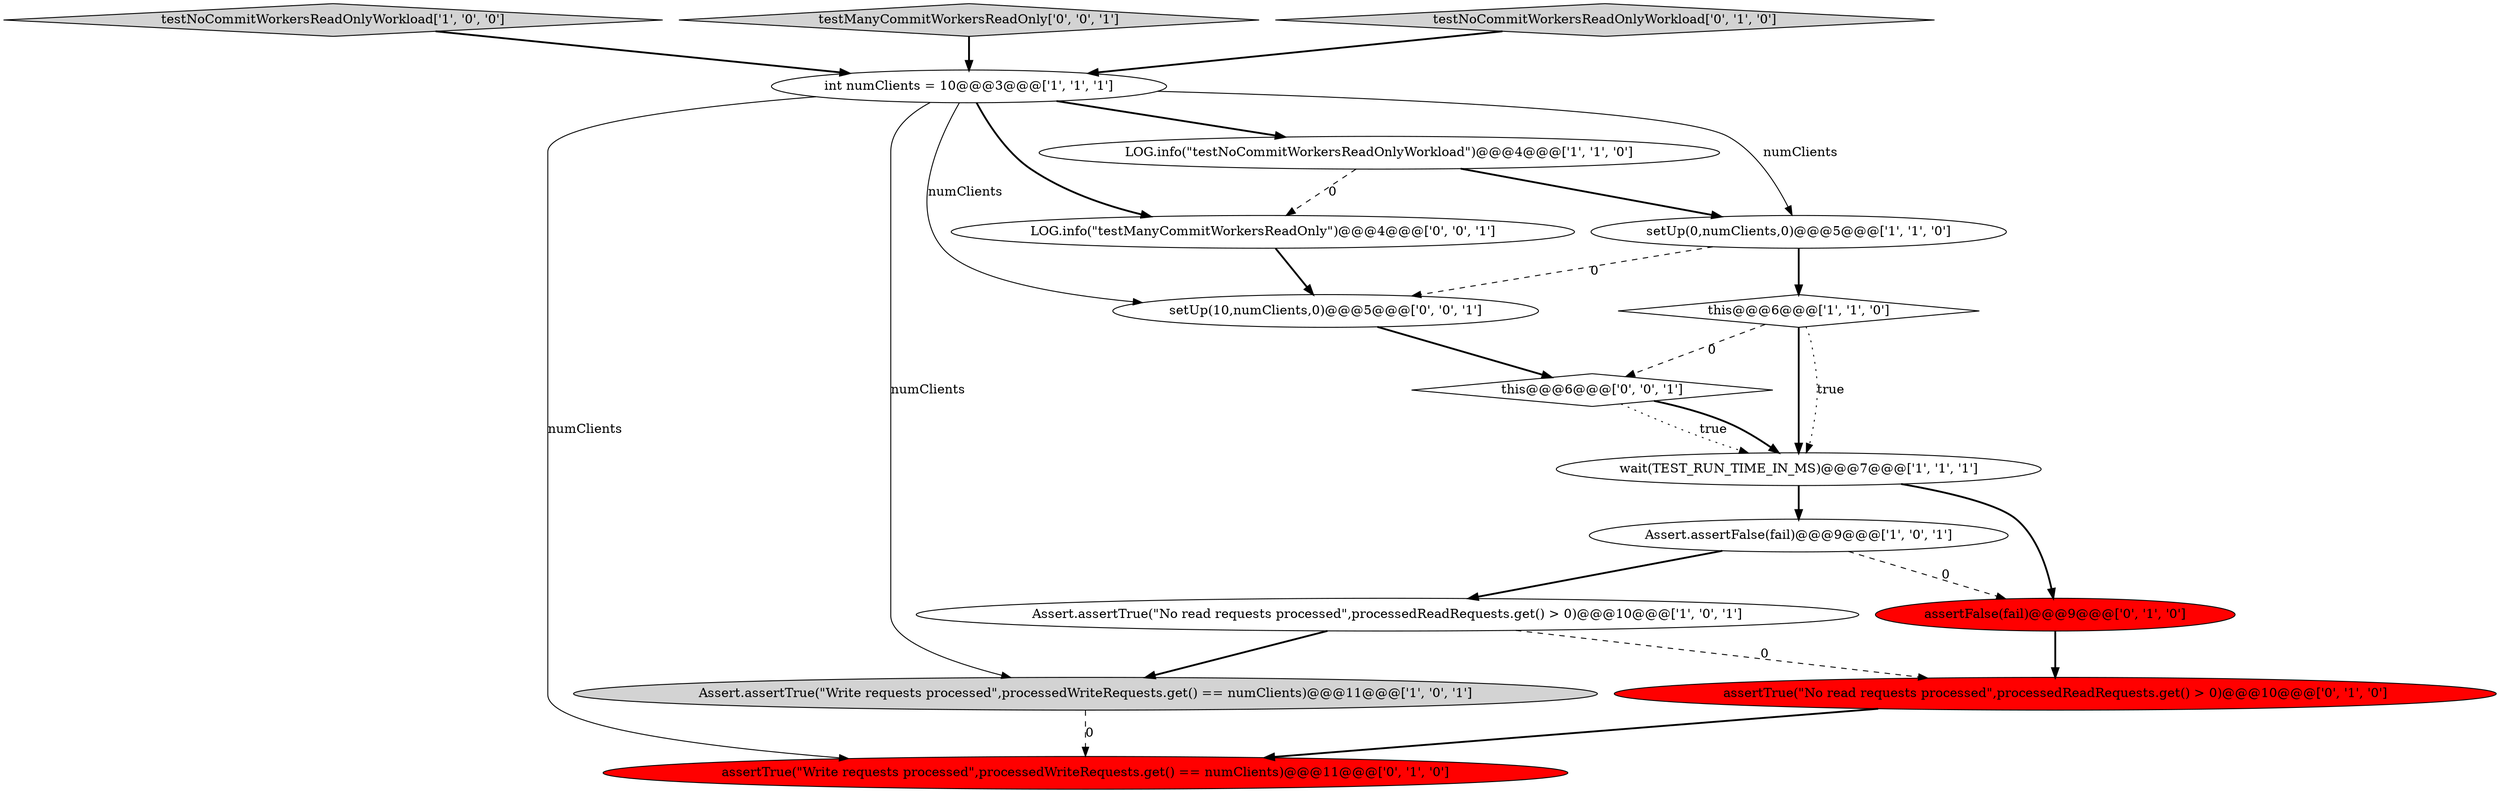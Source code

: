 digraph {
2 [style = filled, label = "int numClients = 10@@@3@@@['1', '1', '1']", fillcolor = white, shape = ellipse image = "AAA0AAABBB1BBB"];
9 [style = filled, label = "assertFalse(fail)@@@9@@@['0', '1', '0']", fillcolor = red, shape = ellipse image = "AAA1AAABBB2BBB"];
13 [style = filled, label = "setUp(10,numClients,0)@@@5@@@['0', '0', '1']", fillcolor = white, shape = ellipse image = "AAA0AAABBB3BBB"];
5 [style = filled, label = "setUp(0,numClients,0)@@@5@@@['1', '1', '0']", fillcolor = white, shape = ellipse image = "AAA0AAABBB1BBB"];
0 [style = filled, label = "Assert.assertTrue(\"No read requests processed\",processedReadRequests.get() > 0)@@@10@@@['1', '0', '1']", fillcolor = white, shape = ellipse image = "AAA0AAABBB1BBB"];
3 [style = filled, label = "testNoCommitWorkersReadOnlyWorkload['1', '0', '0']", fillcolor = lightgray, shape = diamond image = "AAA0AAABBB1BBB"];
6 [style = filled, label = "wait(TEST_RUN_TIME_IN_MS)@@@7@@@['1', '1', '1']", fillcolor = white, shape = ellipse image = "AAA0AAABBB1BBB"];
8 [style = filled, label = "Assert.assertTrue(\"Write requests processed\",processedWriteRequests.get() == numClients)@@@11@@@['1', '0', '1']", fillcolor = lightgray, shape = ellipse image = "AAA0AAABBB1BBB"];
14 [style = filled, label = "this@@@6@@@['0', '0', '1']", fillcolor = white, shape = diamond image = "AAA0AAABBB3BBB"];
4 [style = filled, label = "LOG.info(\"testNoCommitWorkersReadOnlyWorkload\")@@@4@@@['1', '1', '0']", fillcolor = white, shape = ellipse image = "AAA0AAABBB1BBB"];
15 [style = filled, label = "testManyCommitWorkersReadOnly['0', '0', '1']", fillcolor = lightgray, shape = diamond image = "AAA0AAABBB3BBB"];
16 [style = filled, label = "LOG.info(\"testManyCommitWorkersReadOnly\")@@@4@@@['0', '0', '1']", fillcolor = white, shape = ellipse image = "AAA0AAABBB3BBB"];
11 [style = filled, label = "assertTrue(\"No read requests processed\",processedReadRequests.get() > 0)@@@10@@@['0', '1', '0']", fillcolor = red, shape = ellipse image = "AAA1AAABBB2BBB"];
7 [style = filled, label = "Assert.assertFalse(fail)@@@9@@@['1', '0', '1']", fillcolor = white, shape = ellipse image = "AAA0AAABBB1BBB"];
12 [style = filled, label = "assertTrue(\"Write requests processed\",processedWriteRequests.get() == numClients)@@@11@@@['0', '1', '0']", fillcolor = red, shape = ellipse image = "AAA1AAABBB2BBB"];
10 [style = filled, label = "testNoCommitWorkersReadOnlyWorkload['0', '1', '0']", fillcolor = lightgray, shape = diamond image = "AAA0AAABBB2BBB"];
1 [style = filled, label = "this@@@6@@@['1', '1', '0']", fillcolor = white, shape = diamond image = "AAA0AAABBB1BBB"];
5->13 [style = dashed, label="0"];
16->13 [style = bold, label=""];
15->2 [style = bold, label=""];
4->16 [style = dashed, label="0"];
9->11 [style = bold, label=""];
2->13 [style = solid, label="numClients"];
1->14 [style = dashed, label="0"];
2->8 [style = solid, label="numClients"];
8->12 [style = dashed, label="0"];
14->6 [style = dotted, label="true"];
7->0 [style = bold, label=""];
11->12 [style = bold, label=""];
0->11 [style = dashed, label="0"];
2->4 [style = bold, label=""];
5->1 [style = bold, label=""];
1->6 [style = bold, label=""];
3->2 [style = bold, label=""];
7->9 [style = dashed, label="0"];
0->8 [style = bold, label=""];
1->6 [style = dotted, label="true"];
10->2 [style = bold, label=""];
6->9 [style = bold, label=""];
6->7 [style = bold, label=""];
2->5 [style = solid, label="numClients"];
2->12 [style = solid, label="numClients"];
4->5 [style = bold, label=""];
13->14 [style = bold, label=""];
14->6 [style = bold, label=""];
2->16 [style = bold, label=""];
}
